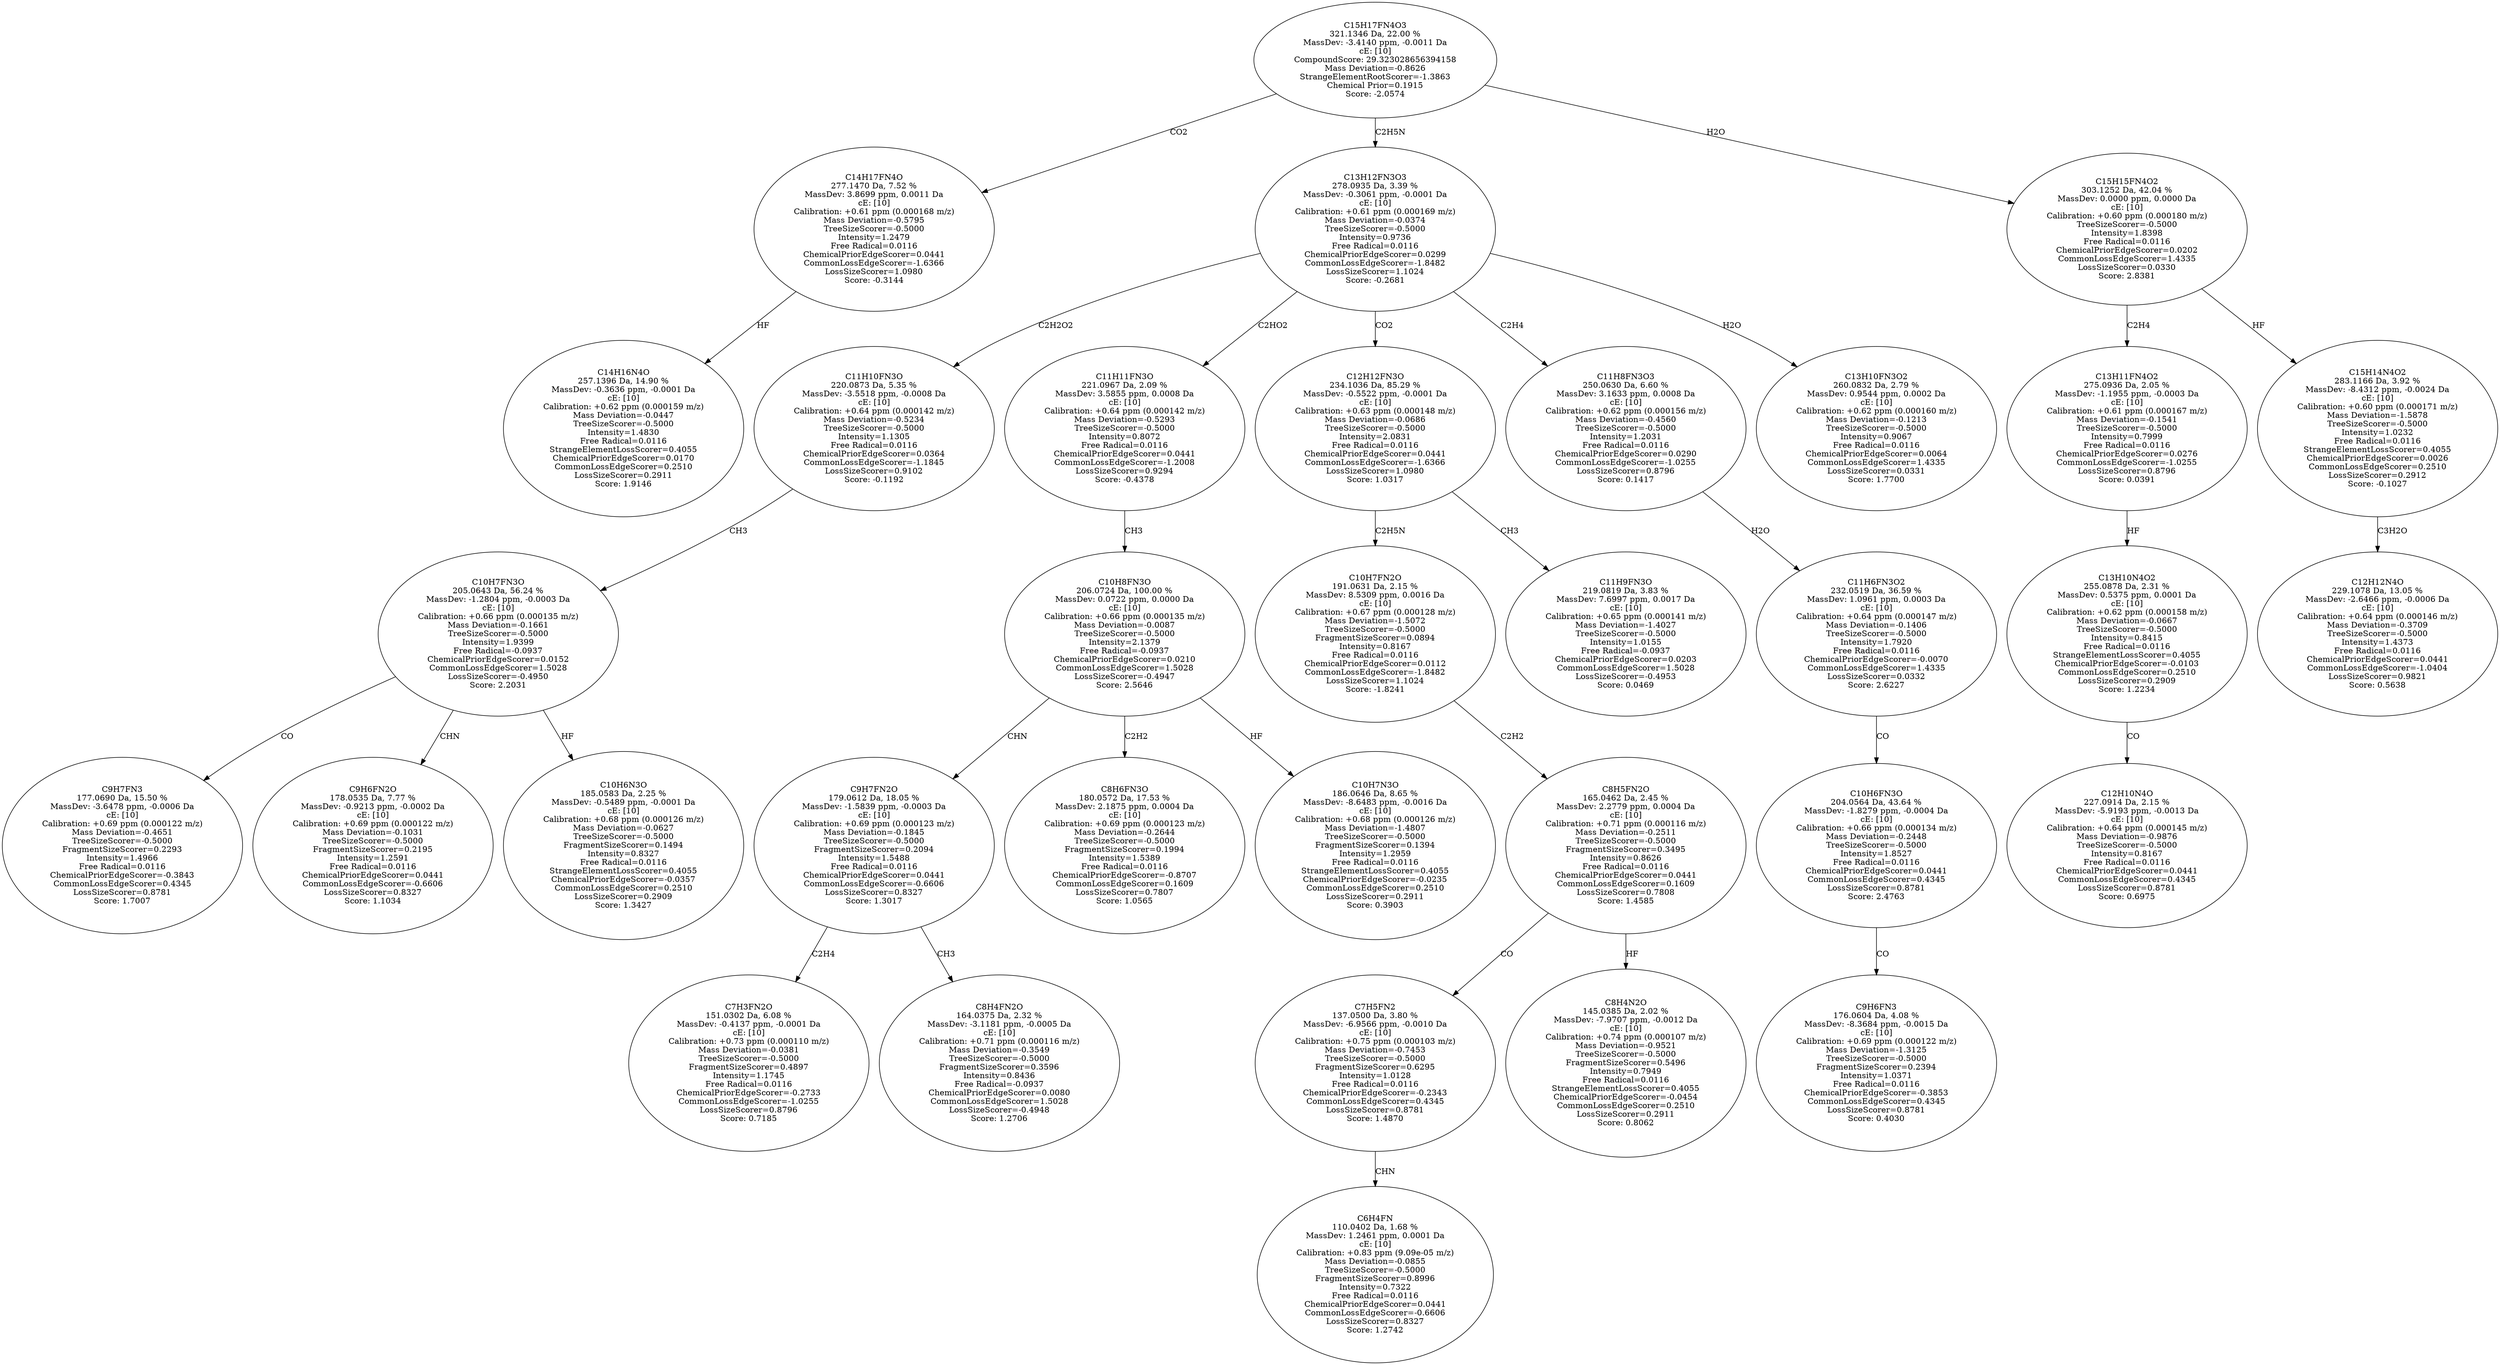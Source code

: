 strict digraph {
v1 [label="C14H16N4O\n257.1396 Da, 14.90 %\nMassDev: -0.3636 ppm, -0.0001 Da\ncE: [10]\nCalibration: +0.62 ppm (0.000159 m/z)\nMass Deviation=-0.0447\nTreeSizeScorer=-0.5000\nIntensity=1.4830\nFree Radical=0.0116\nStrangeElementLossScorer=0.4055\nChemicalPriorEdgeScorer=0.0170\nCommonLossEdgeScorer=0.2510\nLossSizeScorer=0.2911\nScore: 1.9146"];
v2 [label="C14H17FN4O\n277.1470 Da, 7.52 %\nMassDev: 3.8699 ppm, 0.0011 Da\ncE: [10]\nCalibration: +0.61 ppm (0.000168 m/z)\nMass Deviation=-0.5795\nTreeSizeScorer=-0.5000\nIntensity=1.2479\nFree Radical=0.0116\nChemicalPriorEdgeScorer=0.0441\nCommonLossEdgeScorer=-1.6366\nLossSizeScorer=1.0980\nScore: -0.3144"];
v3 [label="C9H7FN3\n177.0690 Da, 15.50 %\nMassDev: -3.6478 ppm, -0.0006 Da\ncE: [10]\nCalibration: +0.69 ppm (0.000122 m/z)\nMass Deviation=-0.4651\nTreeSizeScorer=-0.5000\nFragmentSizeScorer=0.2293\nIntensity=1.4966\nFree Radical=0.0116\nChemicalPriorEdgeScorer=-0.3843\nCommonLossEdgeScorer=0.4345\nLossSizeScorer=0.8781\nScore: 1.7007"];
v4 [label="C9H6FN2O\n178.0535 Da, 7.77 %\nMassDev: -0.9213 ppm, -0.0002 Da\ncE: [10]\nCalibration: +0.69 ppm (0.000122 m/z)\nMass Deviation=-0.1031\nTreeSizeScorer=-0.5000\nFragmentSizeScorer=0.2195\nIntensity=1.2591\nFree Radical=0.0116\nChemicalPriorEdgeScorer=0.0441\nCommonLossEdgeScorer=-0.6606\nLossSizeScorer=0.8327\nScore: 1.1034"];
v5 [label="C10H6N3O\n185.0583 Da, 2.25 %\nMassDev: -0.5489 ppm, -0.0001 Da\ncE: [10]\nCalibration: +0.68 ppm (0.000126 m/z)\nMass Deviation=-0.0627\nTreeSizeScorer=-0.5000\nFragmentSizeScorer=0.1494\nIntensity=0.8327\nFree Radical=0.0116\nStrangeElementLossScorer=0.4055\nChemicalPriorEdgeScorer=-0.0357\nCommonLossEdgeScorer=0.2510\nLossSizeScorer=0.2909\nScore: 1.3427"];
v6 [label="C10H7FN3O\n205.0643 Da, 56.24 %\nMassDev: -1.2804 ppm, -0.0003 Da\ncE: [10]\nCalibration: +0.66 ppm (0.000135 m/z)\nMass Deviation=-0.1661\nTreeSizeScorer=-0.5000\nIntensity=1.9399\nFree Radical=-0.0937\nChemicalPriorEdgeScorer=0.0152\nCommonLossEdgeScorer=1.5028\nLossSizeScorer=-0.4950\nScore: 2.2031"];
v7 [label="C11H10FN3O\n220.0873 Da, 5.35 %\nMassDev: -3.5518 ppm, -0.0008 Da\ncE: [10]\nCalibration: +0.64 ppm (0.000142 m/z)\nMass Deviation=-0.5234\nTreeSizeScorer=-0.5000\nIntensity=1.1305\nFree Radical=0.0116\nChemicalPriorEdgeScorer=0.0364\nCommonLossEdgeScorer=-1.1845\nLossSizeScorer=0.9102\nScore: -0.1192"];
v8 [label="C7H3FN2O\n151.0302 Da, 6.08 %\nMassDev: -0.4137 ppm, -0.0001 Da\ncE: [10]\nCalibration: +0.73 ppm (0.000110 m/z)\nMass Deviation=-0.0381\nTreeSizeScorer=-0.5000\nFragmentSizeScorer=0.4897\nIntensity=1.1745\nFree Radical=0.0116\nChemicalPriorEdgeScorer=-0.2733\nCommonLossEdgeScorer=-1.0255\nLossSizeScorer=0.8796\nScore: 0.7185"];
v9 [label="C8H4FN2O\n164.0375 Da, 2.32 %\nMassDev: -3.1181 ppm, -0.0005 Da\ncE: [10]\nCalibration: +0.71 ppm (0.000116 m/z)\nMass Deviation=-0.3549\nTreeSizeScorer=-0.5000\nFragmentSizeScorer=0.3596\nIntensity=0.8436\nFree Radical=-0.0937\nChemicalPriorEdgeScorer=0.0080\nCommonLossEdgeScorer=1.5028\nLossSizeScorer=-0.4948\nScore: 1.2706"];
v10 [label="C9H7FN2O\n179.0612 Da, 18.05 %\nMassDev: -1.5839 ppm, -0.0003 Da\ncE: [10]\nCalibration: +0.69 ppm (0.000123 m/z)\nMass Deviation=-0.1845\nTreeSizeScorer=-0.5000\nFragmentSizeScorer=0.2094\nIntensity=1.5488\nFree Radical=0.0116\nChemicalPriorEdgeScorer=0.0441\nCommonLossEdgeScorer=-0.6606\nLossSizeScorer=0.8327\nScore: 1.3017"];
v11 [label="C8H6FN3O\n180.0572 Da, 17.53 %\nMassDev: 2.1875 ppm, 0.0004 Da\ncE: [10]\nCalibration: +0.69 ppm (0.000123 m/z)\nMass Deviation=-0.2644\nTreeSizeScorer=-0.5000\nFragmentSizeScorer=0.1994\nIntensity=1.5389\nFree Radical=0.0116\nChemicalPriorEdgeScorer=-0.8707\nCommonLossEdgeScorer=0.1609\nLossSizeScorer=0.7807\nScore: 1.0565"];
v12 [label="C10H7N3O\n186.0646 Da, 8.65 %\nMassDev: -8.6483 ppm, -0.0016 Da\ncE: [10]\nCalibration: +0.68 ppm (0.000126 m/z)\nMass Deviation=-1.4807\nTreeSizeScorer=-0.5000\nFragmentSizeScorer=0.1394\nIntensity=1.2959\nFree Radical=0.0116\nStrangeElementLossScorer=0.4055\nChemicalPriorEdgeScorer=-0.0235\nCommonLossEdgeScorer=0.2510\nLossSizeScorer=0.2911\nScore: 0.3903"];
v13 [label="C10H8FN3O\n206.0724 Da, 100.00 %\nMassDev: 0.0722 ppm, 0.0000 Da\ncE: [10]\nCalibration: +0.66 ppm (0.000135 m/z)\nMass Deviation=-0.0087\nTreeSizeScorer=-0.5000\nIntensity=2.1379\nFree Radical=-0.0937\nChemicalPriorEdgeScorer=0.0210\nCommonLossEdgeScorer=1.5028\nLossSizeScorer=-0.4947\nScore: 2.5646"];
v14 [label="C11H11FN3O\n221.0967 Da, 2.09 %\nMassDev: 3.5855 ppm, 0.0008 Da\ncE: [10]\nCalibration: +0.64 ppm (0.000142 m/z)\nMass Deviation=-0.5293\nTreeSizeScorer=-0.5000\nIntensity=0.8072\nFree Radical=0.0116\nChemicalPriorEdgeScorer=0.0441\nCommonLossEdgeScorer=-1.2008\nLossSizeScorer=0.9294\nScore: -0.4378"];
v15 [label="C6H4FN\n110.0402 Da, 1.68 %\nMassDev: 1.2461 ppm, 0.0001 Da\ncE: [10]\nCalibration: +0.83 ppm (9.09e-05 m/z)\nMass Deviation=-0.0855\nTreeSizeScorer=-0.5000\nFragmentSizeScorer=0.8996\nIntensity=0.7322\nFree Radical=0.0116\nChemicalPriorEdgeScorer=0.0441\nCommonLossEdgeScorer=-0.6606\nLossSizeScorer=0.8327\nScore: 1.2742"];
v16 [label="C7H5FN2\n137.0500 Da, 3.80 %\nMassDev: -6.9566 ppm, -0.0010 Da\ncE: [10]\nCalibration: +0.75 ppm (0.000103 m/z)\nMass Deviation=-0.7453\nTreeSizeScorer=-0.5000\nFragmentSizeScorer=0.6295\nIntensity=1.0128\nFree Radical=0.0116\nChemicalPriorEdgeScorer=-0.2343\nCommonLossEdgeScorer=0.4345\nLossSizeScorer=0.8781\nScore: 1.4870"];
v17 [label="C8H4N2O\n145.0385 Da, 2.02 %\nMassDev: -7.9707 ppm, -0.0012 Da\ncE: [10]\nCalibration: +0.74 ppm (0.000107 m/z)\nMass Deviation=-0.9521\nTreeSizeScorer=-0.5000\nFragmentSizeScorer=0.5496\nIntensity=0.7949\nFree Radical=0.0116\nStrangeElementLossScorer=0.4055\nChemicalPriorEdgeScorer=-0.0454\nCommonLossEdgeScorer=0.2510\nLossSizeScorer=0.2911\nScore: 0.8062"];
v18 [label="C8H5FN2O\n165.0462 Da, 2.45 %\nMassDev: 2.2779 ppm, 0.0004 Da\ncE: [10]\nCalibration: +0.71 ppm (0.000116 m/z)\nMass Deviation=-0.2511\nTreeSizeScorer=-0.5000\nFragmentSizeScorer=0.3495\nIntensity=0.8626\nFree Radical=0.0116\nChemicalPriorEdgeScorer=0.0441\nCommonLossEdgeScorer=0.1609\nLossSizeScorer=0.7808\nScore: 1.4585"];
v19 [label="C10H7FN2O\n191.0631 Da, 2.15 %\nMassDev: 8.5309 ppm, 0.0016 Da\ncE: [10]\nCalibration: +0.67 ppm (0.000128 m/z)\nMass Deviation=-1.5072\nTreeSizeScorer=-0.5000\nFragmentSizeScorer=0.0894\nIntensity=0.8167\nFree Radical=0.0116\nChemicalPriorEdgeScorer=0.0112\nCommonLossEdgeScorer=-1.8482\nLossSizeScorer=1.1024\nScore: -1.8241"];
v20 [label="C11H9FN3O\n219.0819 Da, 3.83 %\nMassDev: 7.6997 ppm, 0.0017 Da\ncE: [10]\nCalibration: +0.65 ppm (0.000141 m/z)\nMass Deviation=-1.4027\nTreeSizeScorer=-0.5000\nIntensity=1.0155\nFree Radical=-0.0937\nChemicalPriorEdgeScorer=0.0203\nCommonLossEdgeScorer=1.5028\nLossSizeScorer=-0.4953\nScore: 0.0469"];
v21 [label="C12H12FN3O\n234.1036 Da, 85.29 %\nMassDev: -0.5522 ppm, -0.0001 Da\ncE: [10]\nCalibration: +0.63 ppm (0.000148 m/z)\nMass Deviation=-0.0686\nTreeSizeScorer=-0.5000\nIntensity=2.0831\nFree Radical=0.0116\nChemicalPriorEdgeScorer=0.0441\nCommonLossEdgeScorer=-1.6366\nLossSizeScorer=1.0980\nScore: 1.0317"];
v22 [label="C9H6FN3\n176.0604 Da, 4.08 %\nMassDev: -8.3684 ppm, -0.0015 Da\ncE: [10]\nCalibration: +0.69 ppm (0.000122 m/z)\nMass Deviation=-1.3125\nTreeSizeScorer=-0.5000\nFragmentSizeScorer=0.2394\nIntensity=1.0371\nFree Radical=0.0116\nChemicalPriorEdgeScorer=-0.3853\nCommonLossEdgeScorer=0.4345\nLossSizeScorer=0.8781\nScore: 0.4030"];
v23 [label="C10H6FN3O\n204.0564 Da, 43.64 %\nMassDev: -1.8279 ppm, -0.0004 Da\ncE: [10]\nCalibration: +0.66 ppm (0.000134 m/z)\nMass Deviation=-0.2448\nTreeSizeScorer=-0.5000\nIntensity=1.8527\nFree Radical=0.0116\nChemicalPriorEdgeScorer=0.0441\nCommonLossEdgeScorer=0.4345\nLossSizeScorer=0.8781\nScore: 2.4763"];
v24 [label="C11H6FN3O2\n232.0519 Da, 36.59 %\nMassDev: 1.0961 ppm, 0.0003 Da\ncE: [10]\nCalibration: +0.64 ppm (0.000147 m/z)\nMass Deviation=-0.1406\nTreeSizeScorer=-0.5000\nIntensity=1.7920\nFree Radical=0.0116\nChemicalPriorEdgeScorer=-0.0070\nCommonLossEdgeScorer=1.4335\nLossSizeScorer=0.0332\nScore: 2.6227"];
v25 [label="C11H8FN3O3\n250.0630 Da, 6.60 %\nMassDev: 3.1633 ppm, 0.0008 Da\ncE: [10]\nCalibration: +0.62 ppm (0.000156 m/z)\nMass Deviation=-0.4560\nTreeSizeScorer=-0.5000\nIntensity=1.2031\nFree Radical=0.0116\nChemicalPriorEdgeScorer=0.0290\nCommonLossEdgeScorer=-1.0255\nLossSizeScorer=0.8796\nScore: 0.1417"];
v26 [label="C13H10FN3O2\n260.0832 Da, 2.79 %\nMassDev: 0.9544 ppm, 0.0002 Da\ncE: [10]\nCalibration: +0.62 ppm (0.000160 m/z)\nMass Deviation=-0.1213\nTreeSizeScorer=-0.5000\nIntensity=0.9067\nFree Radical=0.0116\nChemicalPriorEdgeScorer=0.0064\nCommonLossEdgeScorer=1.4335\nLossSizeScorer=0.0331\nScore: 1.7700"];
v27 [label="C13H12FN3O3\n278.0935 Da, 3.39 %\nMassDev: -0.3061 ppm, -0.0001 Da\ncE: [10]\nCalibration: +0.61 ppm (0.000169 m/z)\nMass Deviation=-0.0374\nTreeSizeScorer=-0.5000\nIntensity=0.9736\nFree Radical=0.0116\nChemicalPriorEdgeScorer=0.0299\nCommonLossEdgeScorer=-1.8482\nLossSizeScorer=1.1024\nScore: -0.2681"];
v28 [label="C12H10N4O\n227.0914 Da, 2.15 %\nMassDev: -5.9193 ppm, -0.0013 Da\ncE: [10]\nCalibration: +0.64 ppm (0.000145 m/z)\nMass Deviation=-0.9876\nTreeSizeScorer=-0.5000\nIntensity=0.8167\nFree Radical=0.0116\nChemicalPriorEdgeScorer=0.0441\nCommonLossEdgeScorer=0.4345\nLossSizeScorer=0.8781\nScore: 0.6975"];
v29 [label="C13H10N4O2\n255.0878 Da, 2.31 %\nMassDev: 0.5375 ppm, 0.0001 Da\ncE: [10]\nCalibration: +0.62 ppm (0.000158 m/z)\nMass Deviation=-0.0667\nTreeSizeScorer=-0.5000\nIntensity=0.8415\nFree Radical=0.0116\nStrangeElementLossScorer=0.4055\nChemicalPriorEdgeScorer=-0.0103\nCommonLossEdgeScorer=0.2510\nLossSizeScorer=0.2909\nScore: 1.2234"];
v30 [label="C13H11FN4O2\n275.0936 Da, 2.05 %\nMassDev: -1.1955 ppm, -0.0003 Da\ncE: [10]\nCalibration: +0.61 ppm (0.000167 m/z)\nMass Deviation=-0.1541\nTreeSizeScorer=-0.5000\nIntensity=0.7999\nFree Radical=0.0116\nChemicalPriorEdgeScorer=0.0276\nCommonLossEdgeScorer=-1.0255\nLossSizeScorer=0.8796\nScore: 0.0391"];
v31 [label="C12H12N4O\n229.1078 Da, 13.05 %\nMassDev: -2.6466 ppm, -0.0006 Da\ncE: [10]\nCalibration: +0.64 ppm (0.000146 m/z)\nMass Deviation=-0.3709\nTreeSizeScorer=-0.5000\nIntensity=1.4373\nFree Radical=0.0116\nChemicalPriorEdgeScorer=0.0441\nCommonLossEdgeScorer=-1.0404\nLossSizeScorer=0.9821\nScore: 0.5638"];
v32 [label="C15H14N4O2\n283.1166 Da, 3.92 %\nMassDev: -8.4312 ppm, -0.0024 Da\ncE: [10]\nCalibration: +0.60 ppm (0.000171 m/z)\nMass Deviation=-1.5878\nTreeSizeScorer=-0.5000\nIntensity=1.0232\nFree Radical=0.0116\nStrangeElementLossScorer=0.4055\nChemicalPriorEdgeScorer=0.0026\nCommonLossEdgeScorer=0.2510\nLossSizeScorer=0.2912\nScore: -0.1027"];
v33 [label="C15H15FN4O2\n303.1252 Da, 42.04 %\nMassDev: 0.0000 ppm, 0.0000 Da\ncE: [10]\nCalibration: +0.60 ppm (0.000180 m/z)\nTreeSizeScorer=-0.5000\nIntensity=1.8398\nFree Radical=0.0116\nChemicalPriorEdgeScorer=0.0202\nCommonLossEdgeScorer=1.4335\nLossSizeScorer=0.0330\nScore: 2.8381"];
v34 [label="C15H17FN4O3\n321.1346 Da, 22.00 %\nMassDev: -3.4140 ppm, -0.0011 Da\ncE: [10]\nCompoundScore: 29.323028656394158\nMass Deviation=-0.8626\nStrangeElementRootScorer=-1.3863\nChemical Prior=0.1915\nScore: -2.0574"];
v2 -> v1 [label="HF"];
v34 -> v2 [label="CO2"];
v6 -> v3 [label="CO"];
v6 -> v4 [label="CHN"];
v6 -> v5 [label="HF"];
v7 -> v6 [label="CH3"];
v27 -> v7 [label="C2H2O2"];
v10 -> v8 [label="C2H4"];
v10 -> v9 [label="CH3"];
v13 -> v10 [label="CHN"];
v13 -> v11 [label="C2H2"];
v13 -> v12 [label="HF"];
v14 -> v13 [label="CH3"];
v27 -> v14 [label="C2HO2"];
v16 -> v15 [label="CHN"];
v18 -> v16 [label="CO"];
v18 -> v17 [label="HF"];
v19 -> v18 [label="C2H2"];
v21 -> v19 [label="C2H5N"];
v21 -> v20 [label="CH3"];
v27 -> v21 [label="CO2"];
v23 -> v22 [label="CO"];
v24 -> v23 [label="CO"];
v25 -> v24 [label="H2O"];
v27 -> v25 [label="C2H4"];
v27 -> v26 [label="H2O"];
v34 -> v27 [label="C2H5N"];
v29 -> v28 [label="CO"];
v30 -> v29 [label="HF"];
v33 -> v30 [label="C2H4"];
v32 -> v31 [label="C3H2O"];
v33 -> v32 [label="HF"];
v34 -> v33 [label="H2O"];
}